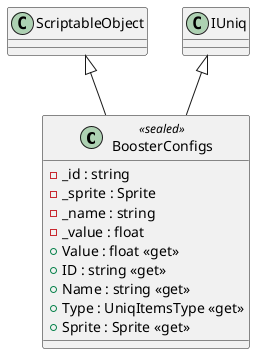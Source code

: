 @startuml
class BoosterConfigs <<sealed>> {
    - _id : string
    - _sprite : Sprite
    - _name : string
    - _value : float
    + Value : float <<get>>
    + ID : string <<get>>
    + Name : string <<get>>
    + Type : UniqItemsType <<get>>
    + Sprite : Sprite <<get>>
}
ScriptableObject <|-- BoosterConfigs
IUniq <|-- BoosterConfigs
@enduml

